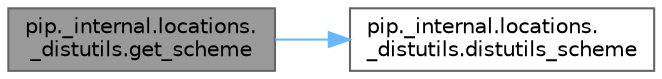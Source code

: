 digraph "pip._internal.locations._distutils.get_scheme"
{
 // LATEX_PDF_SIZE
  bgcolor="transparent";
  edge [fontname=Helvetica,fontsize=10,labelfontname=Helvetica,labelfontsize=10];
  node [fontname=Helvetica,fontsize=10,shape=box,height=0.2,width=0.4];
  rankdir="LR";
  Node1 [id="Node000001",label="pip._internal.locations.\l_distutils.get_scheme",height=0.2,width=0.4,color="gray40", fillcolor="grey60", style="filled", fontcolor="black",tooltip=" "];
  Node1 -> Node2 [id="edge1_Node000001_Node000002",color="steelblue1",style="solid",tooltip=" "];
  Node2 [id="Node000002",label="pip._internal.locations.\l_distutils.distutils_scheme",height=0.2,width=0.4,color="grey40", fillcolor="white", style="filled",URL="$namespacepip_1_1__internal_1_1locations_1_1__distutils.html#a9ef9f9945cb54c5eedad78748bcd8302",tooltip=" "];
}
